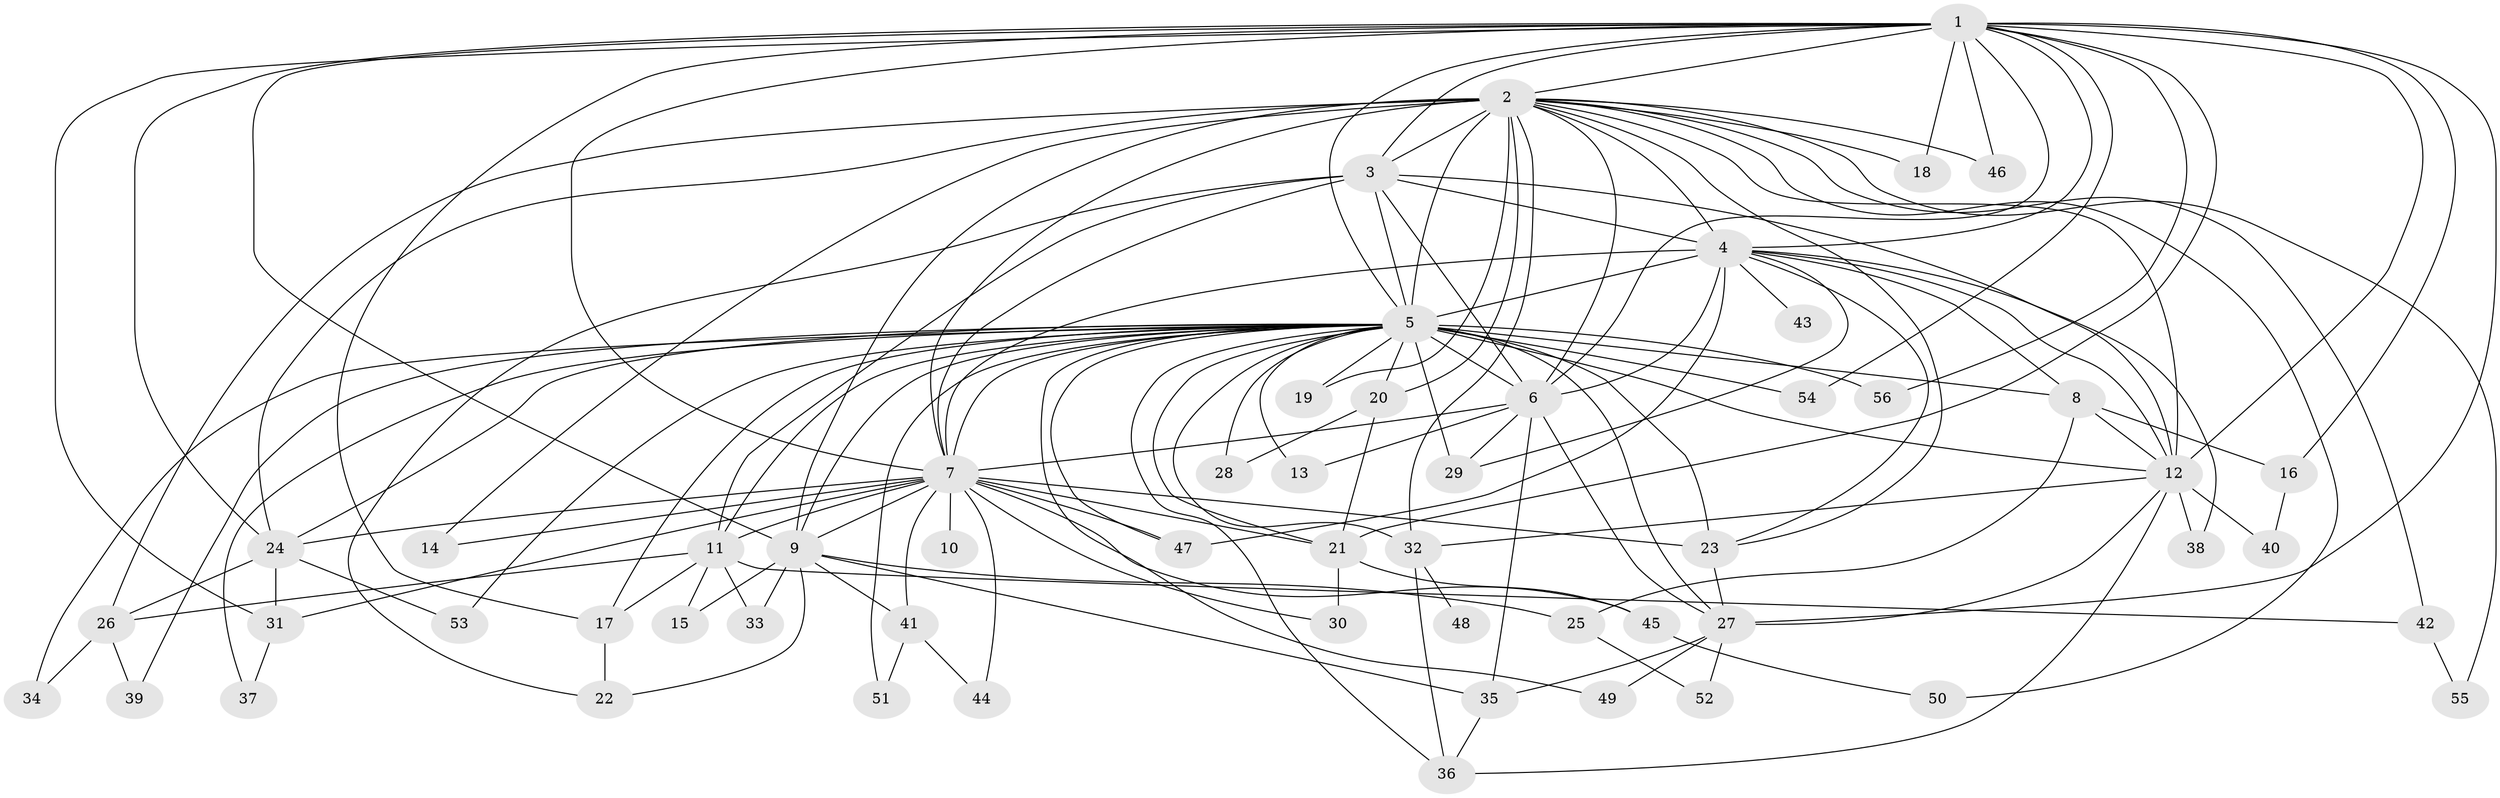 // original degree distribution, {24: 0.008928571428571428, 28: 0.008928571428571428, 23: 0.008928571428571428, 19: 0.008928571428571428, 30: 0.008928571428571428, 21: 0.008928571428571428, 13: 0.008928571428571428, 18: 0.017857142857142856, 27: 0.008928571428571428, 2: 0.5714285714285714, 4: 0.08035714285714286, 5: 0.017857142857142856, 10: 0.008928571428571428, 8: 0.008928571428571428, 3: 0.19642857142857142, 6: 0.017857142857142856, 7: 0.008928571428571428}
// Generated by graph-tools (version 1.1) at 2025/49/03/04/25 22:49:56]
// undirected, 56 vertices, 142 edges
graph export_dot {
  node [color=gray90,style=filled];
  1;
  2;
  3;
  4;
  5;
  6;
  7;
  8;
  9;
  10;
  11;
  12;
  13;
  14;
  15;
  16;
  17;
  18;
  19;
  20;
  21;
  22;
  23;
  24;
  25;
  26;
  27;
  28;
  29;
  30;
  31;
  32;
  33;
  34;
  35;
  36;
  37;
  38;
  39;
  40;
  41;
  42;
  43;
  44;
  45;
  46;
  47;
  48;
  49;
  50;
  51;
  52;
  53;
  54;
  55;
  56;
  1 -- 2 [weight=2.0];
  1 -- 3 [weight=1.0];
  1 -- 4 [weight=1.0];
  1 -- 5 [weight=3.0];
  1 -- 6 [weight=3.0];
  1 -- 7 [weight=1.0];
  1 -- 9 [weight=1.0];
  1 -- 12 [weight=2.0];
  1 -- 16 [weight=1.0];
  1 -- 17 [weight=1.0];
  1 -- 18 [weight=1.0];
  1 -- 21 [weight=1.0];
  1 -- 24 [weight=1.0];
  1 -- 27 [weight=1.0];
  1 -- 31 [weight=1.0];
  1 -- 46 [weight=1.0];
  1 -- 54 [weight=1.0];
  1 -- 56 [weight=1.0];
  2 -- 3 [weight=2.0];
  2 -- 4 [weight=3.0];
  2 -- 5 [weight=6.0];
  2 -- 6 [weight=4.0];
  2 -- 7 [weight=2.0];
  2 -- 9 [weight=1.0];
  2 -- 12 [weight=2.0];
  2 -- 14 [weight=2.0];
  2 -- 18 [weight=1.0];
  2 -- 19 [weight=2.0];
  2 -- 20 [weight=1.0];
  2 -- 23 [weight=1.0];
  2 -- 24 [weight=1.0];
  2 -- 26 [weight=2.0];
  2 -- 32 [weight=1.0];
  2 -- 42 [weight=1.0];
  2 -- 46 [weight=1.0];
  2 -- 50 [weight=1.0];
  2 -- 55 [weight=1.0];
  3 -- 4 [weight=1.0];
  3 -- 5 [weight=3.0];
  3 -- 6 [weight=3.0];
  3 -- 7 [weight=1.0];
  3 -- 11 [weight=1.0];
  3 -- 12 [weight=10.0];
  3 -- 22 [weight=1.0];
  4 -- 5 [weight=3.0];
  4 -- 6 [weight=2.0];
  4 -- 7 [weight=1.0];
  4 -- 8 [weight=1.0];
  4 -- 12 [weight=1.0];
  4 -- 23 [weight=1.0];
  4 -- 29 [weight=1.0];
  4 -- 38 [weight=1.0];
  4 -- 43 [weight=1.0];
  4 -- 47 [weight=1.0];
  5 -- 6 [weight=16.0];
  5 -- 7 [weight=5.0];
  5 -- 8 [weight=1.0];
  5 -- 9 [weight=1.0];
  5 -- 11 [weight=2.0];
  5 -- 12 [weight=1.0];
  5 -- 13 [weight=1.0];
  5 -- 17 [weight=1.0];
  5 -- 19 [weight=1.0];
  5 -- 20 [weight=1.0];
  5 -- 21 [weight=1.0];
  5 -- 23 [weight=8.0];
  5 -- 24 [weight=1.0];
  5 -- 27 [weight=1.0];
  5 -- 28 [weight=1.0];
  5 -- 29 [weight=1.0];
  5 -- 32 [weight=1.0];
  5 -- 34 [weight=1.0];
  5 -- 36 [weight=1.0];
  5 -- 37 [weight=1.0];
  5 -- 39 [weight=1.0];
  5 -- 47 [weight=1.0];
  5 -- 49 [weight=1.0];
  5 -- 51 [weight=1.0];
  5 -- 53 [weight=1.0];
  5 -- 54 [weight=1.0];
  5 -- 56 [weight=1.0];
  6 -- 7 [weight=3.0];
  6 -- 13 [weight=1.0];
  6 -- 27 [weight=1.0];
  6 -- 29 [weight=1.0];
  6 -- 35 [weight=1.0];
  7 -- 9 [weight=1.0];
  7 -- 10 [weight=1.0];
  7 -- 11 [weight=1.0];
  7 -- 14 [weight=1.0];
  7 -- 21 [weight=1.0];
  7 -- 23 [weight=1.0];
  7 -- 24 [weight=1.0];
  7 -- 30 [weight=1.0];
  7 -- 31 [weight=1.0];
  7 -- 41 [weight=1.0];
  7 -- 44 [weight=1.0];
  7 -- 45 [weight=1.0];
  7 -- 47 [weight=1.0];
  8 -- 12 [weight=1.0];
  8 -- 16 [weight=1.0];
  8 -- 25 [weight=1.0];
  9 -- 15 [weight=1.0];
  9 -- 22 [weight=1.0];
  9 -- 25 [weight=1.0];
  9 -- 33 [weight=1.0];
  9 -- 35 [weight=1.0];
  9 -- 41 [weight=1.0];
  11 -- 15 [weight=1.0];
  11 -- 17 [weight=1.0];
  11 -- 26 [weight=1.0];
  11 -- 33 [weight=1.0];
  11 -- 42 [weight=1.0];
  12 -- 27 [weight=1.0];
  12 -- 32 [weight=1.0];
  12 -- 36 [weight=1.0];
  12 -- 38 [weight=1.0];
  12 -- 40 [weight=1.0];
  16 -- 40 [weight=1.0];
  17 -- 22 [weight=1.0];
  20 -- 21 [weight=1.0];
  20 -- 28 [weight=1.0];
  21 -- 30 [weight=1.0];
  21 -- 45 [weight=1.0];
  23 -- 27 [weight=1.0];
  24 -- 26 [weight=1.0];
  24 -- 31 [weight=1.0];
  24 -- 53 [weight=1.0];
  25 -- 52 [weight=1.0];
  26 -- 34 [weight=1.0];
  26 -- 39 [weight=1.0];
  27 -- 35 [weight=1.0];
  27 -- 49 [weight=1.0];
  27 -- 52 [weight=1.0];
  31 -- 37 [weight=1.0];
  32 -- 36 [weight=1.0];
  32 -- 48 [weight=1.0];
  35 -- 36 [weight=1.0];
  41 -- 44 [weight=1.0];
  41 -- 51 [weight=1.0];
  42 -- 55 [weight=1.0];
  45 -- 50 [weight=1.0];
}
